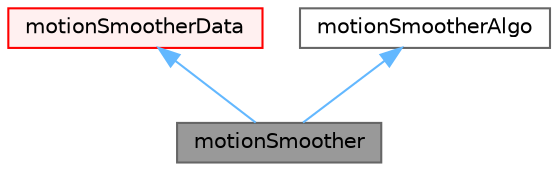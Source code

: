 digraph "motionSmoother"
{
 // LATEX_PDF_SIZE
  bgcolor="transparent";
  edge [fontname=Helvetica,fontsize=10,labelfontname=Helvetica,labelfontsize=10];
  node [fontname=Helvetica,fontsize=10,shape=box,height=0.2,width=0.4];
  Node1 [id="Node000001",label="motionSmoother",height=0.2,width=0.4,color="gray40", fillcolor="grey60", style="filled", fontcolor="black",tooltip="Given a displacement moves the mesh by scaling the displacement back until there are no more mesh err..."];
  Node2 -> Node1 [id="edge1_Node000001_Node000002",dir="back",color="steelblue1",style="solid",tooltip=" "];
  Node2 [id="Node000002",label="motionSmootherData",height=0.2,width=0.4,color="red", fillcolor="#FFF0F0", style="filled",URL="$classFoam_1_1motionSmootherData.html",tooltip=" "];
  Node22 -> Node1 [id="edge2_Node000001_Node000022",dir="back",color="steelblue1",style="solid",tooltip=" "];
  Node22 [id="Node000022",label="motionSmootherAlgo",height=0.2,width=0.4,color="gray40", fillcolor="white", style="filled",URL="$classFoam_1_1motionSmootherAlgo.html",tooltip="Given a displacement moves the mesh by scaling the displacement back until there are no more mesh err..."];
}
